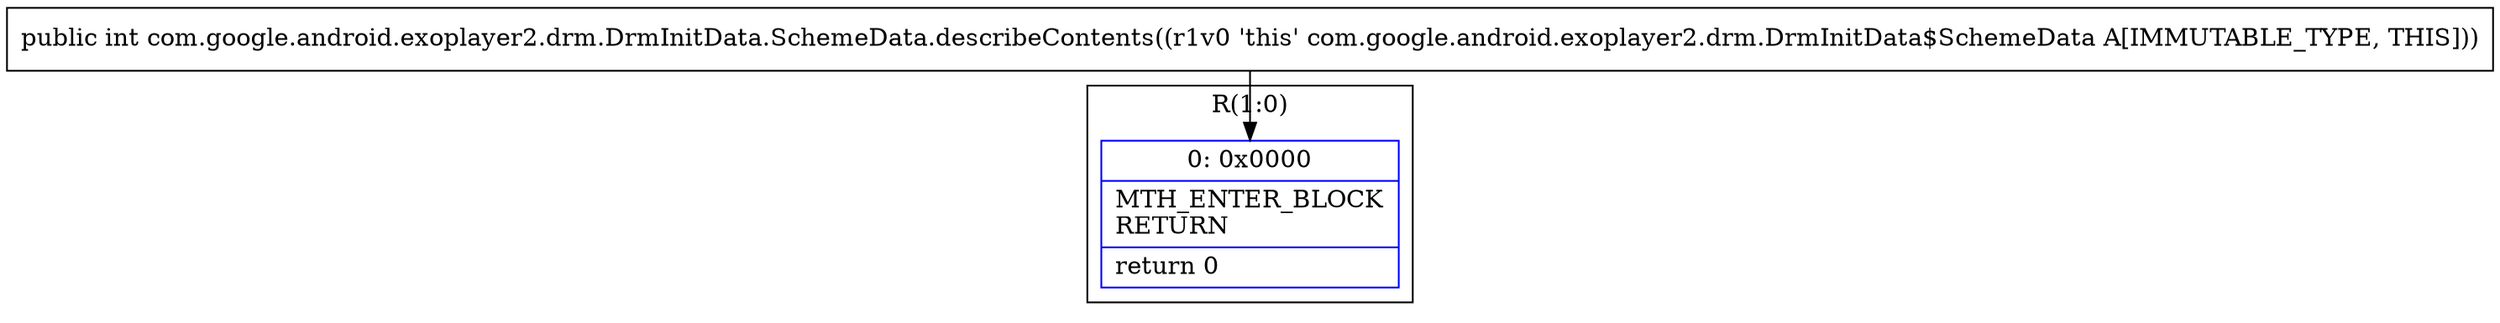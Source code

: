 digraph "CFG forcom.google.android.exoplayer2.drm.DrmInitData.SchemeData.describeContents()I" {
subgraph cluster_Region_84224042 {
label = "R(1:0)";
node [shape=record,color=blue];
Node_0 [shape=record,label="{0\:\ 0x0000|MTH_ENTER_BLOCK\lRETURN\l|return 0\l}"];
}
MethodNode[shape=record,label="{public int com.google.android.exoplayer2.drm.DrmInitData.SchemeData.describeContents((r1v0 'this' com.google.android.exoplayer2.drm.DrmInitData$SchemeData A[IMMUTABLE_TYPE, THIS])) }"];
MethodNode -> Node_0;
}

